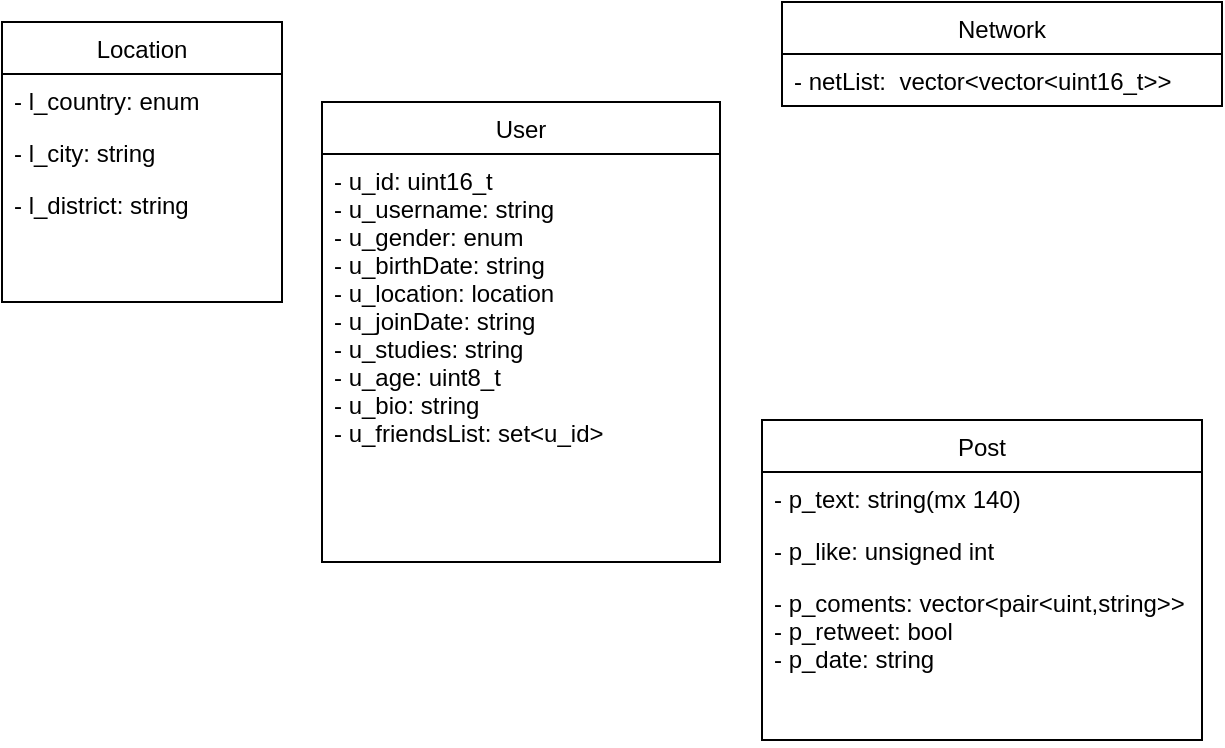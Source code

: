 <mxfile version="15.6.8" type="device"><diagram name="Page-1" id="e7e014a7-5840-1c2e-5031-d8a46d1fe8dd"><mxGraphModel dx="716" dy="377" grid="1" gridSize="10" guides="1" tooltips="1" connect="1" arrows="1" fold="1" page="1" pageScale="1" pageWidth="1169" pageHeight="826" background="none" math="0" shadow="0"><root><mxCell id="0"/><mxCell id="1" parent="0"/><mxCell id="zWGeVX9Wt2iY6kFNZIn--42" value="User" style="swimlane;fontStyle=0;childLayout=stackLayout;horizontal=1;startSize=26;fillColor=none;horizontalStack=0;resizeParent=1;resizeParentMax=0;resizeLast=0;collapsible=1;marginBottom=0;" vertex="1" parent="1"><mxGeometry x="420" y="270" width="199" height="230" as="geometry"/></mxCell><mxCell id="zWGeVX9Wt2iY6kFNZIn--44" value="- u_id: uint16_t&#10;- u_username: string&#10;- u_gender: enum&#10;- u_birthDate: string&#10;- u_location: location&#10;- u_joinDate: string&#10;- u_studies: string&#10;- u_age: uint8_t&#10;- u_bio: string&#10;- u_friendsList: set&lt;u_id&gt;&#10;&#10;&#10;" style="text;strokeColor=none;fillColor=none;align=left;verticalAlign=top;spacingLeft=4;spacingRight=4;overflow=hidden;rotatable=0;points=[[0,0.5],[1,0.5]];portConstraint=eastwest;" vertex="1" parent="zWGeVX9Wt2iY6kFNZIn--42"><mxGeometry y="26" width="199" height="204" as="geometry"/></mxCell><mxCell id="zWGeVX9Wt2iY6kFNZIn--46" value="Location" style="swimlane;fontStyle=0;childLayout=stackLayout;horizontal=1;startSize=26;fillColor=none;horizontalStack=0;resizeParent=1;resizeParentMax=0;resizeLast=0;collapsible=1;marginBottom=0;" vertex="1" parent="1"><mxGeometry x="260" y="230" width="140" height="140" as="geometry"/></mxCell><mxCell id="zWGeVX9Wt2iY6kFNZIn--47" value="- l_country: enum" style="text;strokeColor=none;fillColor=none;align=left;verticalAlign=top;spacingLeft=4;spacingRight=4;overflow=hidden;rotatable=0;points=[[0,0.5],[1,0.5]];portConstraint=eastwest;" vertex="1" parent="zWGeVX9Wt2iY6kFNZIn--46"><mxGeometry y="26" width="140" height="26" as="geometry"/></mxCell><mxCell id="zWGeVX9Wt2iY6kFNZIn--48" value="- l_city: string" style="text;strokeColor=none;fillColor=none;align=left;verticalAlign=top;spacingLeft=4;spacingRight=4;overflow=hidden;rotatable=0;points=[[0,0.5],[1,0.5]];portConstraint=eastwest;" vertex="1" parent="zWGeVX9Wt2iY6kFNZIn--46"><mxGeometry y="52" width="140" height="26" as="geometry"/></mxCell><mxCell id="zWGeVX9Wt2iY6kFNZIn--49" value="- l_district: string&#10;" style="text;strokeColor=none;fillColor=none;align=left;verticalAlign=top;spacingLeft=4;spacingRight=4;overflow=hidden;rotatable=0;points=[[0,0.5],[1,0.5]];portConstraint=eastwest;" vertex="1" parent="zWGeVX9Wt2iY6kFNZIn--46"><mxGeometry y="78" width="140" height="62" as="geometry"/></mxCell><mxCell id="zWGeVX9Wt2iY6kFNZIn--51" value="Network" style="swimlane;fontStyle=0;childLayout=stackLayout;horizontal=1;startSize=26;fillColor=none;horizontalStack=0;resizeParent=1;resizeParentMax=0;resizeLast=0;collapsible=1;marginBottom=0;" vertex="1" parent="1"><mxGeometry x="650" y="220" width="220" height="52" as="geometry"/></mxCell><mxCell id="zWGeVX9Wt2iY6kFNZIn--52" value="- netList:  vector&lt;vector&lt;uint16_t&gt;&gt;" style="text;strokeColor=none;fillColor=none;align=left;verticalAlign=top;spacingLeft=4;spacingRight=4;overflow=hidden;rotatable=0;points=[[0,0.5],[1,0.5]];portConstraint=eastwest;" vertex="1" parent="zWGeVX9Wt2iY6kFNZIn--51"><mxGeometry y="26" width="220" height="26" as="geometry"/></mxCell><mxCell id="zWGeVX9Wt2iY6kFNZIn--56" value="Post" style="swimlane;fontStyle=0;childLayout=stackLayout;horizontal=1;startSize=26;fillColor=none;horizontalStack=0;resizeParent=1;resizeParentMax=0;resizeLast=0;collapsible=1;marginBottom=0;" vertex="1" parent="1"><mxGeometry x="640" y="429" width="220" height="160" as="geometry"/></mxCell><mxCell id="zWGeVX9Wt2iY6kFNZIn--57" value="- p_text: string(mx 140)" style="text;strokeColor=none;fillColor=none;align=left;verticalAlign=top;spacingLeft=4;spacingRight=4;overflow=hidden;rotatable=0;points=[[0,0.5],[1,0.5]];portConstraint=eastwest;" vertex="1" parent="zWGeVX9Wt2iY6kFNZIn--56"><mxGeometry y="26" width="220" height="26" as="geometry"/></mxCell><mxCell id="zWGeVX9Wt2iY6kFNZIn--58" value="- p_like: unsigned int" style="text;strokeColor=none;fillColor=none;align=left;verticalAlign=top;spacingLeft=4;spacingRight=4;overflow=hidden;rotatable=0;points=[[0,0.5],[1,0.5]];portConstraint=eastwest;" vertex="1" parent="zWGeVX9Wt2iY6kFNZIn--56"><mxGeometry y="52" width="220" height="26" as="geometry"/></mxCell><mxCell id="zWGeVX9Wt2iY6kFNZIn--59" value="- p_coments: vector&lt;pair&lt;uint,string&gt;&gt;&#10;- p_retweet: bool&#10;- p_date: string&#10;&#10;" style="text;strokeColor=none;fillColor=none;align=left;verticalAlign=top;spacingLeft=4;spacingRight=4;overflow=hidden;rotatable=0;points=[[0,0.5],[1,0.5]];portConstraint=eastwest;" vertex="1" parent="zWGeVX9Wt2iY6kFNZIn--56"><mxGeometry y="78" width="220" height="82" as="geometry"/></mxCell></root></mxGraphModel></diagram></mxfile>